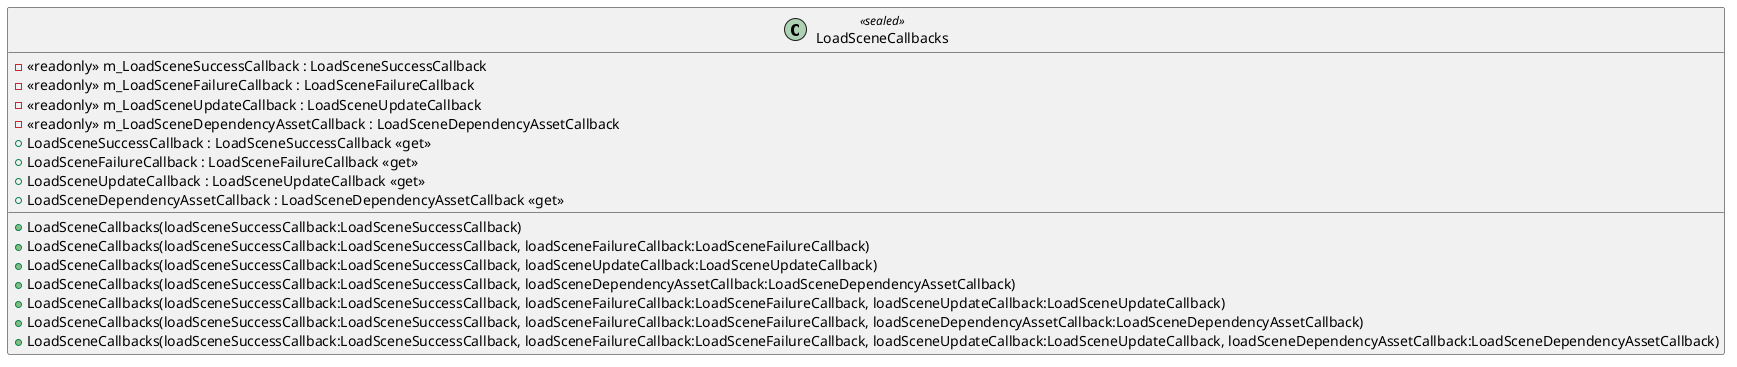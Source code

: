@startuml
class LoadSceneCallbacks <<sealed>> {
    - <<readonly>> m_LoadSceneSuccessCallback : LoadSceneSuccessCallback
    - <<readonly>> m_LoadSceneFailureCallback : LoadSceneFailureCallback
    - <<readonly>> m_LoadSceneUpdateCallback : LoadSceneUpdateCallback
    - <<readonly>> m_LoadSceneDependencyAssetCallback : LoadSceneDependencyAssetCallback
    + LoadSceneCallbacks(loadSceneSuccessCallback:LoadSceneSuccessCallback)
    + LoadSceneCallbacks(loadSceneSuccessCallback:LoadSceneSuccessCallback, loadSceneFailureCallback:LoadSceneFailureCallback)
    + LoadSceneCallbacks(loadSceneSuccessCallback:LoadSceneSuccessCallback, loadSceneUpdateCallback:LoadSceneUpdateCallback)
    + LoadSceneCallbacks(loadSceneSuccessCallback:LoadSceneSuccessCallback, loadSceneDependencyAssetCallback:LoadSceneDependencyAssetCallback)
    + LoadSceneCallbacks(loadSceneSuccessCallback:LoadSceneSuccessCallback, loadSceneFailureCallback:LoadSceneFailureCallback, loadSceneUpdateCallback:LoadSceneUpdateCallback)
    + LoadSceneCallbacks(loadSceneSuccessCallback:LoadSceneSuccessCallback, loadSceneFailureCallback:LoadSceneFailureCallback, loadSceneDependencyAssetCallback:LoadSceneDependencyAssetCallback)
    + LoadSceneCallbacks(loadSceneSuccessCallback:LoadSceneSuccessCallback, loadSceneFailureCallback:LoadSceneFailureCallback, loadSceneUpdateCallback:LoadSceneUpdateCallback, loadSceneDependencyAssetCallback:LoadSceneDependencyAssetCallback)
    + LoadSceneSuccessCallback : LoadSceneSuccessCallback <<get>>
    + LoadSceneFailureCallback : LoadSceneFailureCallback <<get>>
    + LoadSceneUpdateCallback : LoadSceneUpdateCallback <<get>>
    + LoadSceneDependencyAssetCallback : LoadSceneDependencyAssetCallback <<get>>
}
@enduml
